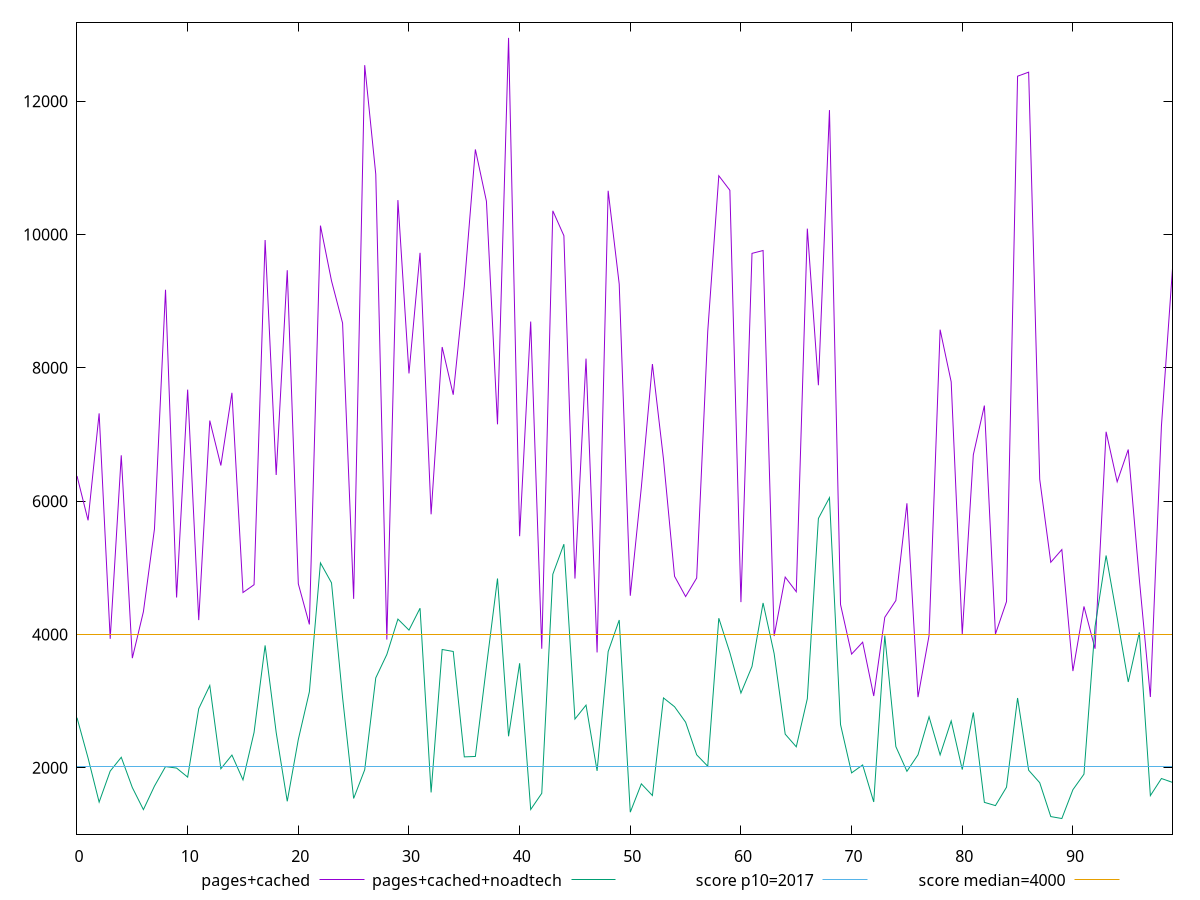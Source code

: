 reset

$pagesCached <<EOF
0 6377.635999999985
1 5711.999999999995
2 7316.743999999986
3 3933.8599999999938
4 6687.85599999999
5 3644.2279999999973
6 4340.615999999997
7 5581.519999999989
8 9171.787999999995
9 4554.4839999999995
10 7673.37199999999
11 4215.0399999999945
12 7208.643999999985
13 6534.499999999994
14 7625.247999999994
15 4628.775999999991
16 4745.767999999992
17 9917.89599999999
18 6392.643999999984
19 9464.631999999983
20 4759.775999999997
21 4150.1799999999985
22 10133.82799999999
23 9304.535999999991
24 8671.231999999985
25 4533.867999999996
26 12541.044000000004
27 10903.863999999989
28 3922.555999999997
29 10516.683999999994
30 7915.991999999997
31 9725.059999999998
32 5802.263999999987
33 8311.939999999986
34 7596.579999999991
35 9226.675999999985
36 11276.623999999983
37 10499.443999999983
38 7152.3199999999915
39 12949.835999999992
40 5474.5119999999915
41 8693.927999999987
42 3785.971999999997
43 10355.715999999979
44 9982.259999999991
45 4838.087999999996
46 8138.251999999983
47 3729.739999999995
48 10656.639999999989
49 9256.203999999992
50 4580.723999999992
51 6208.123999999995
52 8056.319999999995
53 6631.975999999996
54 4872.319999999994
55 4568.631999999993
56 4846.339999999998
57 8545.535999999987
58 10881.759999999982
59 10663.551999999987
60 4485.187999999991
61 9717.319999999982
62 9759.943999999987
63 3976.271999999995
64 4860.447999999995
65 4641.023999999995
66 10088.75599999999
67 7739.1679999999915
68 11867.039999999995
69 4449.275999999989
70 3705.083999999999
71 3883.8320000000003
72 3076.320000000001
73 4257.435999999994
74 4509.031999999995
75 5967.751999999989
76 3059.628
77 3982.8759999999975
78 8572.56
79 7789.423999999989
80 3999.3679999999977
81 6695.335999999995
82 7433.807999999993
83 4005.5159999999983
84 4493.211999999994
85 12375.363999999994
86 12435.85999999999
87 6327.747999999987
88 5082.795999999994
89 5273.511999999996
90 3450.447999999996
91 4420.3159999999925
92 3785.775999999994
93 7040.627999999996
94 6290.491999999998
95 6774.339999999987
96 4832.748000000002
97 3061.4559999999983
98 7126.947999999992
99 9488.199999999997
EOF

$pagesCachedNoadtech <<EOF
0 2750.4279999999985
1 2145.7240000000006
2 1484.3720000000003
3 1949.9119999999991
4 2157.16
5 1702.9320000000002
6 1371.8360000000007
7 1724.656
8 2017.5159999999996
9 1994.9799999999996
10 1859.3759999999993
11 2885.807999999998
12 3233.836
13 1984.8600000000017
14 2190.1119999999996
15 1817.672
16 2529.808
17 3835.1919999999986
18 2529.339999999999
19 1496.192000000001
20 2423.907999999999
21 3139.5919999999996
22 5073.155999999998
23 4774.183999999998
24 3053.923999999999
25 1539.548000000001
26 1969.5399999999993
27 3348.823999999998
28 3699.691999999998
29 4230.299999999998
30 4064.995999999998
31 4393.544000000002
32 1629.3480000000009
33 3774.352
34 3744.531999999997
35 2163.1960000000017
36 2169.368000000001
37 3517.4959999999987
38 4839.323999999995
39 2472.1719999999978
40 3567.4599999999987
41 1373.6880000000012
42 1616.2200000000007
43 4903.435999999998
44 5354.399999999997
45 2730.7759999999994
46 2939.603999999999
47 1952.8520000000003
48 3742.363999999999
49 4216.459999999997
50 1333.1160000000004
51 1758.5600000000004
52 1583.2520000000006
53 3047.4440000000004
54 2915.448
55 2683.259999999999
56 2194.384000000001
57 2022.7679999999993
58 4243.599999999999
59 3726.307999999998
60 3120.827999999999
61 3519.5639999999985
62 4472.623999999998
63 3712.8799999999997
64 2503.9400000000005
65 2313.9719999999993
66 3036.2359999999994
67 5740.195999999996
68 6052.14
69 2648.184000000001
70 1922.7840000000008
71 2042.1440000000011
72 1486.800000000001
73 3983.039999999997
74 2317.2559999999994
75 1946.676000000002
76 2194.004000000001
77 2764.887999999997
78 2192.563999999999
79 2702.7599999999993
80 1973.0960000000011
81 2829.487999999999
82 1480.7480000000007
83 1432.0920000000006
84 1708.4280000000012
85 3046.279999999998
86 1962.8720000000008
87 1775.7719999999981
88 1267.4720000000004
89 1238.2920000000001
90 1670.5600000000013
91 1903.788000000001
92 4118.959999999996
93 5184.199999999997
94 4251.811999999999
95 3286.951999999999
96 4031.7279999999973
97 1581.6840000000004
98 1838.5640000000005
99 1780.0520000000006
EOF

set key outside below
set xrange [0:99]
set yrange [1004.0611200000003:13184.066879999991]
set trange [1004.0611200000003:13184.066879999991]
set terminal svg size 640, 520 enhanced background rgb 'white'
set output "report_00013_2021-02-09T12-04-24.940Z/mainthread-work-breakdown/comparison/line/1_vs_2.svg"

plot $pagesCached title "pages+cached" with line, \
     $pagesCachedNoadtech title "pages+cached+noadtech" with line, \
     2017 title "score p10=2017", \
     4000 title "score median=4000"

reset
